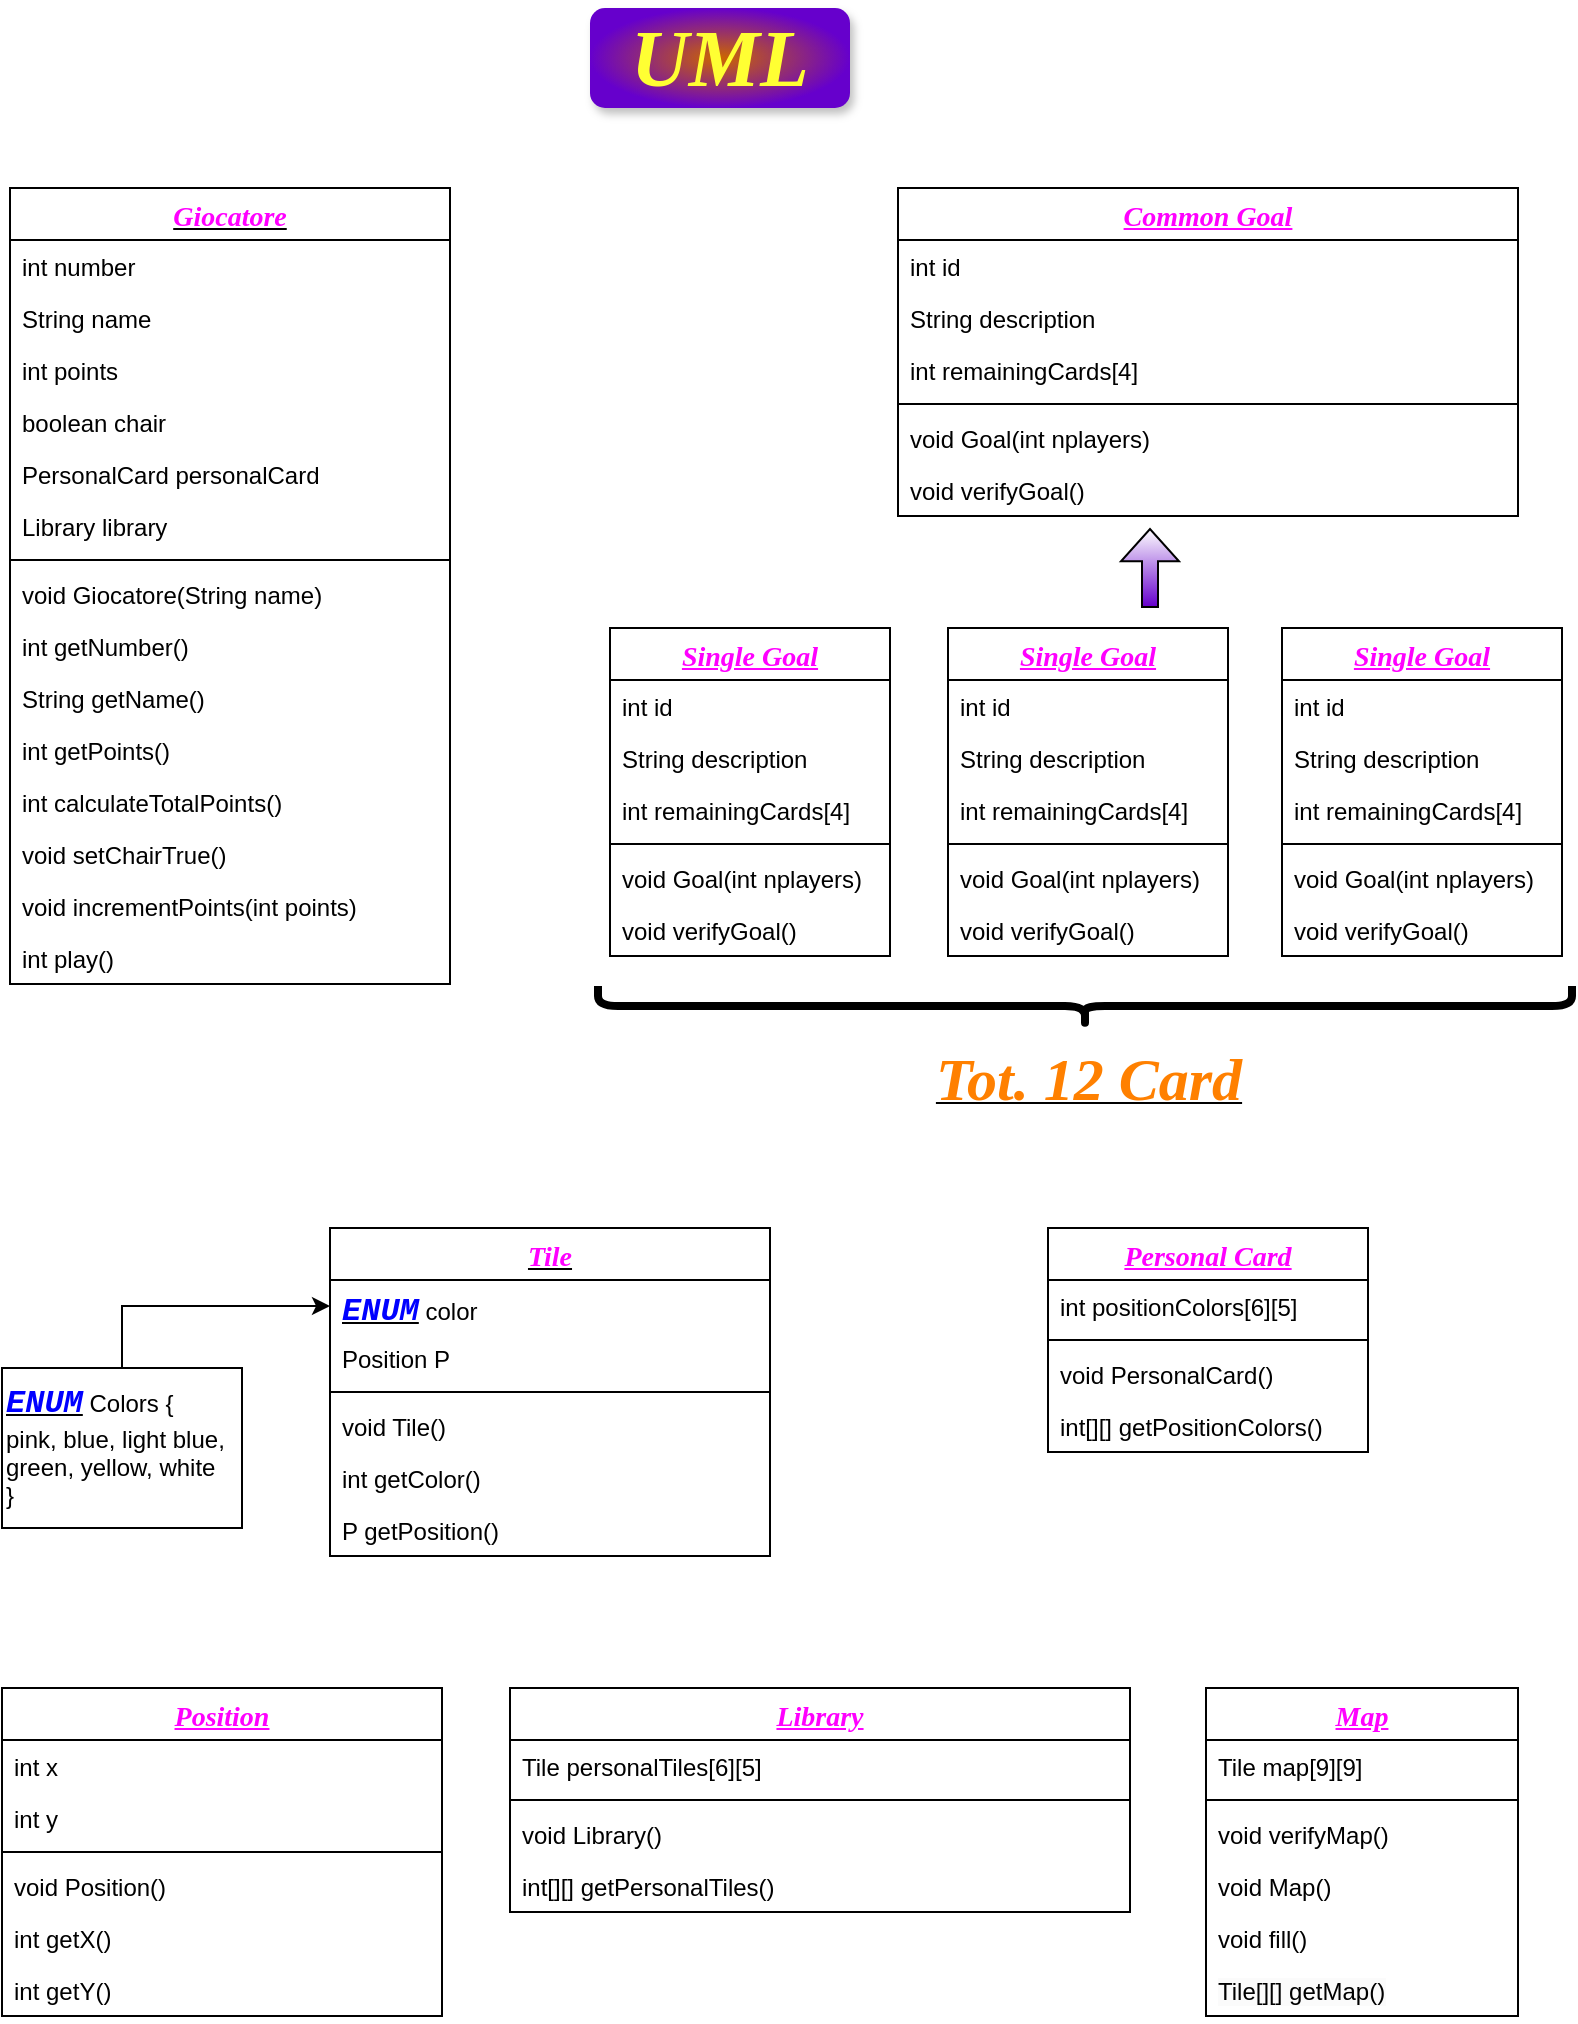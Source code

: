 <mxfile version="21.1.2" type="google">
  <diagram name="Pagina-1" id="Lym-lsf34xBTletWVme-">
    <mxGraphModel grid="1" page="1" gridSize="10" guides="1" tooltips="1" connect="1" arrows="1" fold="1" pageScale="1" pageWidth="827" pageHeight="1169" background="#ffffff" math="0" shadow="0">
      <root>
        <mxCell id="0" />
        <mxCell id="1" parent="0" />
        <mxCell id="SDPUHOjMvNKguAPm8x-i-1" value="&lt;i&gt;&lt;u&gt;&lt;font color=&quot;#ff00ff&quot; face=&quot;Comic Sans MS&quot; style=&quot;font-size: 14px;&quot;&gt;Giocatore&lt;/font&gt;&lt;/u&gt;&lt;/i&gt;" style="swimlane;fontStyle=1;align=center;verticalAlign=top;childLayout=stackLayout;horizontal=1;startSize=26;horizontalStack=0;resizeParent=1;resizeParentMax=0;resizeLast=0;collapsible=1;marginBottom=0;whiteSpace=wrap;html=1;" vertex="1" parent="1">
          <mxGeometry x="30" y="120" width="220" height="398" as="geometry" />
        </mxCell>
        <mxCell id="SDPUHOjMvNKguAPm8x-i-2" value="int number" style="text;strokeColor=none;fillColor=none;align=left;verticalAlign=top;spacingLeft=4;spacingRight=4;overflow=hidden;rotatable=0;points=[[0,0.5],[1,0.5]];portConstraint=eastwest;whiteSpace=wrap;html=1;" vertex="1" parent="SDPUHOjMvNKguAPm8x-i-1">
          <mxGeometry y="26" width="220" height="26" as="geometry" />
        </mxCell>
        <mxCell id="SDPUHOjMvNKguAPm8x-i-12" value="String name" style="text;strokeColor=none;fillColor=none;align=left;verticalAlign=top;spacingLeft=4;spacingRight=4;overflow=hidden;rotatable=0;points=[[0,0.5],[1,0.5]];portConstraint=eastwest;whiteSpace=wrap;html=1;" vertex="1" parent="SDPUHOjMvNKguAPm8x-i-1">
          <mxGeometry y="52" width="220" height="26" as="geometry" />
        </mxCell>
        <mxCell id="SDPUHOjMvNKguAPm8x-i-13" value="int points" style="text;strokeColor=none;fillColor=none;align=left;verticalAlign=top;spacingLeft=4;spacingRight=4;overflow=hidden;rotatable=0;points=[[0,0.5],[1,0.5]];portConstraint=eastwest;whiteSpace=wrap;html=1;" vertex="1" parent="SDPUHOjMvNKguAPm8x-i-1">
          <mxGeometry y="78" width="220" height="26" as="geometry" />
        </mxCell>
        <mxCell id="j94k8GAFKueLytWgnJ2b-1" value="boolean chair" style="text;strokeColor=none;fillColor=none;align=left;verticalAlign=top;spacingLeft=4;spacingRight=4;overflow=hidden;rotatable=0;points=[[0,0.5],[1,0.5]];portConstraint=eastwest;whiteSpace=wrap;html=1;" vertex="1" parent="SDPUHOjMvNKguAPm8x-i-1">
          <mxGeometry y="104" width="220" height="26" as="geometry" />
        </mxCell>
        <mxCell id="SDPUHOjMvNKguAPm8x-i-14" value="PersonalCard personalCard" style="text;strokeColor=none;fillColor=none;align=left;verticalAlign=top;spacingLeft=4;spacingRight=4;overflow=hidden;rotatable=0;points=[[0,0.5],[1,0.5]];portConstraint=eastwest;whiteSpace=wrap;html=1;" vertex="1" parent="SDPUHOjMvNKguAPm8x-i-1">
          <mxGeometry y="130" width="220" height="26" as="geometry" />
        </mxCell>
        <mxCell id="SDPUHOjMvNKguAPm8x-i-15" value="Library library" style="text;strokeColor=none;fillColor=none;align=left;verticalAlign=top;spacingLeft=4;spacingRight=4;overflow=hidden;rotatable=0;points=[[0,0.5],[1,0.5]];portConstraint=eastwest;whiteSpace=wrap;html=1;" vertex="1" parent="SDPUHOjMvNKguAPm8x-i-1">
          <mxGeometry y="156" width="220" height="26" as="geometry" />
        </mxCell>
        <mxCell id="SDPUHOjMvNKguAPm8x-i-3" value="" style="line;strokeWidth=1;fillColor=none;align=left;verticalAlign=middle;spacingTop=-1;spacingLeft=3;spacingRight=3;rotatable=0;labelPosition=right;points=[];portConstraint=eastwest;strokeColor=inherit;" vertex="1" parent="SDPUHOjMvNKguAPm8x-i-1">
          <mxGeometry y="182" width="220" height="8" as="geometry" />
        </mxCell>
        <mxCell id="SDPUHOjMvNKguAPm8x-i-4" value="void Giocatore(String name)&lt;br&gt;" style="text;strokeColor=none;fillColor=none;align=left;verticalAlign=top;spacingLeft=4;spacingRight=4;overflow=hidden;rotatable=0;points=[[0,0.5],[1,0.5]];portConstraint=eastwest;whiteSpace=wrap;html=1;" vertex="1" parent="SDPUHOjMvNKguAPm8x-i-1">
          <mxGeometry y="190" width="220" height="26" as="geometry" />
        </mxCell>
        <mxCell id="SDPUHOjMvNKguAPm8x-i-44" value="int getNumber()" style="text;strokeColor=none;fillColor=none;align=left;verticalAlign=top;spacingLeft=4;spacingRight=4;overflow=hidden;rotatable=0;points=[[0,0.5],[1,0.5]];portConstraint=eastwest;whiteSpace=wrap;html=1;" vertex="1" parent="SDPUHOjMvNKguAPm8x-i-1">
          <mxGeometry y="216" width="220" height="26" as="geometry" />
        </mxCell>
        <mxCell id="SDPUHOjMvNKguAPm8x-i-46" value="String getName()" style="text;strokeColor=none;fillColor=none;align=left;verticalAlign=top;spacingLeft=4;spacingRight=4;overflow=hidden;rotatable=0;points=[[0,0.5],[1,0.5]];portConstraint=eastwest;whiteSpace=wrap;html=1;" vertex="1" parent="SDPUHOjMvNKguAPm8x-i-1">
          <mxGeometry y="242" width="220" height="26" as="geometry" />
        </mxCell>
        <mxCell id="SDPUHOjMvNKguAPm8x-i-47" value="int getPoints()" style="text;strokeColor=none;fillColor=none;align=left;verticalAlign=top;spacingLeft=4;spacingRight=4;overflow=hidden;rotatable=0;points=[[0,0.5],[1,0.5]];portConstraint=eastwest;whiteSpace=wrap;html=1;" vertex="1" parent="SDPUHOjMvNKguAPm8x-i-1">
          <mxGeometry y="268" width="220" height="26" as="geometry" />
        </mxCell>
        <mxCell id="SDPUHOjMvNKguAPm8x-i-48" value="int calculateTotalPoints()&lt;br&gt;" style="text;strokeColor=none;fillColor=none;align=left;verticalAlign=top;spacingLeft=4;spacingRight=4;overflow=hidden;rotatable=0;points=[[0,0.5],[1,0.5]];portConstraint=eastwest;whiteSpace=wrap;html=1;" vertex="1" parent="SDPUHOjMvNKguAPm8x-i-1">
          <mxGeometry y="294" width="220" height="26" as="geometry" />
        </mxCell>
        <mxCell id="SDPUHOjMvNKguAPm8x-i-49" value="void setChairTrue()" style="text;strokeColor=none;fillColor=none;align=left;verticalAlign=top;spacingLeft=4;spacingRight=4;overflow=hidden;rotatable=0;points=[[0,0.5],[1,0.5]];portConstraint=eastwest;whiteSpace=wrap;html=1;" vertex="1" parent="SDPUHOjMvNKguAPm8x-i-1">
          <mxGeometry y="320" width="220" height="26" as="geometry" />
        </mxCell>
        <mxCell id="SDPUHOjMvNKguAPm8x-i-50" value="void incrementPoints(int points)" style="text;strokeColor=none;fillColor=none;align=left;verticalAlign=top;spacingLeft=4;spacingRight=4;overflow=hidden;rotatable=0;points=[[0,0.5],[1,0.5]];portConstraint=eastwest;whiteSpace=wrap;html=1;" vertex="1" parent="SDPUHOjMvNKguAPm8x-i-1">
          <mxGeometry y="346" width="220" height="26" as="geometry" />
        </mxCell>
        <mxCell id="SDPUHOjMvNKguAPm8x-i-51" value="int play()" style="text;strokeColor=none;fillColor=none;align=left;verticalAlign=top;spacingLeft=4;spacingRight=4;overflow=hidden;rotatable=0;points=[[0,0.5],[1,0.5]];portConstraint=eastwest;whiteSpace=wrap;html=1;" vertex="1" parent="SDPUHOjMvNKguAPm8x-i-1">
          <mxGeometry y="372" width="220" height="26" as="geometry" />
        </mxCell>
        <mxCell id="SDPUHOjMvNKguAPm8x-i-5" value="&lt;font color=&quot;#ff00ff&quot; face=&quot;Comic Sans MS&quot;&gt;&lt;span style=&quot;font-size: 14px;&quot;&gt;&lt;i&gt;&lt;u&gt;Common Goal&lt;/u&gt;&lt;/i&gt;&lt;/span&gt;&lt;/font&gt;" style="swimlane;fontStyle=1;align=center;verticalAlign=top;childLayout=stackLayout;horizontal=1;startSize=26;horizontalStack=0;resizeParent=1;resizeParentMax=0;resizeLast=0;collapsible=1;marginBottom=0;whiteSpace=wrap;html=1;" vertex="1" parent="1">
          <mxGeometry x="474" y="120" width="310" height="164" as="geometry" />
        </mxCell>
        <mxCell id="SDPUHOjMvNKguAPm8x-i-6" value="int id" style="text;strokeColor=none;fillColor=none;align=left;verticalAlign=top;spacingLeft=4;spacingRight=4;overflow=hidden;rotatable=0;points=[[0,0.5],[1,0.5]];portConstraint=eastwest;whiteSpace=wrap;html=1;" vertex="1" parent="SDPUHOjMvNKguAPm8x-i-5">
          <mxGeometry y="26" width="310" height="26" as="geometry" />
        </mxCell>
        <mxCell id="SDPUHOjMvNKguAPm8x-i-16" value="String description" style="text;strokeColor=none;fillColor=none;align=left;verticalAlign=top;spacingLeft=4;spacingRight=4;overflow=hidden;rotatable=0;points=[[0,0.5],[1,0.5]];portConstraint=eastwest;whiteSpace=wrap;html=1;" vertex="1" parent="SDPUHOjMvNKguAPm8x-i-5">
          <mxGeometry y="52" width="310" height="26" as="geometry" />
        </mxCell>
        <mxCell id="SDPUHOjMvNKguAPm8x-i-60" value="int remainingCards[4]" style="text;strokeColor=none;fillColor=none;align=left;verticalAlign=top;spacingLeft=4;spacingRight=4;overflow=hidden;rotatable=0;points=[[0,0.5],[1,0.5]];portConstraint=eastwest;whiteSpace=wrap;html=1;" vertex="1" parent="SDPUHOjMvNKguAPm8x-i-5">
          <mxGeometry y="78" width="310" height="26" as="geometry" />
        </mxCell>
        <mxCell id="SDPUHOjMvNKguAPm8x-i-7" value="" style="line;strokeWidth=1;fillColor=none;align=left;verticalAlign=middle;spacingTop=-1;spacingLeft=3;spacingRight=3;rotatable=0;labelPosition=right;points=[];portConstraint=eastwest;strokeColor=inherit;" vertex="1" parent="SDPUHOjMvNKguAPm8x-i-5">
          <mxGeometry y="104" width="310" height="8" as="geometry" />
        </mxCell>
        <mxCell id="SDPUHOjMvNKguAPm8x-i-8" value="void Goal(int nplayers)" style="text;strokeColor=none;fillColor=none;align=left;verticalAlign=top;spacingLeft=4;spacingRight=4;overflow=hidden;rotatable=0;points=[[0,0.5],[1,0.5]];portConstraint=eastwest;whiteSpace=wrap;html=1;" vertex="1" parent="SDPUHOjMvNKguAPm8x-i-5">
          <mxGeometry y="112" width="310" height="26" as="geometry" />
        </mxCell>
        <mxCell id="SDPUHOjMvNKguAPm8x-i-59" value="void verifyGoal()" style="text;strokeColor=none;fillColor=none;align=left;verticalAlign=top;spacingLeft=4;spacingRight=4;overflow=hidden;rotatable=0;points=[[0,0.5],[1,0.5]];portConstraint=eastwest;whiteSpace=wrap;html=1;" vertex="1" parent="SDPUHOjMvNKguAPm8x-i-5">
          <mxGeometry y="138" width="310" height="26" as="geometry" />
        </mxCell>
        <mxCell id="SDPUHOjMvNKguAPm8x-i-18" value="&lt;font color=&quot;#ff00ff&quot; face=&quot;Comic Sans MS&quot;&gt;&lt;span style=&quot;font-size: 14px;&quot;&gt;&lt;i&gt;&lt;u&gt;Personal Card&lt;/u&gt;&lt;/i&gt;&lt;/span&gt;&lt;/font&gt;" style="swimlane;fontStyle=1;align=center;verticalAlign=top;childLayout=stackLayout;horizontal=1;startSize=26;horizontalStack=0;resizeParent=1;resizeParentMax=0;resizeLast=0;collapsible=1;marginBottom=0;whiteSpace=wrap;html=1;" vertex="1" parent="1">
          <mxGeometry x="549" y="640" width="160" height="112" as="geometry" />
        </mxCell>
        <mxCell id="SDPUHOjMvNKguAPm8x-i-22" value="int positionColors[6][5]" style="text;strokeColor=none;fillColor=none;align=left;verticalAlign=top;spacingLeft=4;spacingRight=4;overflow=hidden;rotatable=0;points=[[0,0.5],[1,0.5]];portConstraint=eastwest;whiteSpace=wrap;html=1;" vertex="1" parent="SDPUHOjMvNKguAPm8x-i-18">
          <mxGeometry y="26" width="160" height="26" as="geometry" />
        </mxCell>
        <mxCell id="SDPUHOjMvNKguAPm8x-i-20" value="" style="line;strokeWidth=1;fillColor=none;align=left;verticalAlign=middle;spacingTop=-1;spacingLeft=3;spacingRight=3;rotatable=0;labelPosition=right;points=[];portConstraint=eastwest;strokeColor=inherit;" vertex="1" parent="SDPUHOjMvNKguAPm8x-i-18">
          <mxGeometry y="52" width="160" height="8" as="geometry" />
        </mxCell>
        <mxCell id="SDPUHOjMvNKguAPm8x-i-21" value="void PersonalCard()" style="text;strokeColor=none;fillColor=none;align=left;verticalAlign=top;spacingLeft=4;spacingRight=4;overflow=hidden;rotatable=0;points=[[0,0.5],[1,0.5]];portConstraint=eastwest;whiteSpace=wrap;html=1;" vertex="1" parent="SDPUHOjMvNKguAPm8x-i-18">
          <mxGeometry y="60" width="160" height="26" as="geometry" />
        </mxCell>
        <mxCell id="SDPUHOjMvNKguAPm8x-i-62" value="int[][] getPositionColors()" style="text;strokeColor=none;fillColor=none;align=left;verticalAlign=top;spacingLeft=4;spacingRight=4;overflow=hidden;rotatable=0;points=[[0,0.5],[1,0.5]];portConstraint=eastwest;whiteSpace=wrap;html=1;" vertex="1" parent="SDPUHOjMvNKguAPm8x-i-18">
          <mxGeometry y="86" width="160" height="26" as="geometry" />
        </mxCell>
        <mxCell id="SDPUHOjMvNKguAPm8x-i-25" value="&lt;i style=&quot;border-color: var(--border-color);&quot;&gt;&lt;u style=&quot;border-color: var(--border-color);&quot;&gt;&lt;font color=&quot;#ff00ff&quot; style=&quot;border-color: var(--border-color); font-size: 14px;&quot; face=&quot;Comic Sans MS&quot;&gt;Tile&lt;/font&gt;&lt;/u&gt;&lt;/i&gt;" style="swimlane;fontStyle=1;align=center;verticalAlign=top;childLayout=stackLayout;horizontal=1;startSize=26;horizontalStack=0;resizeParent=1;resizeParentMax=0;resizeLast=0;collapsible=1;marginBottom=0;whiteSpace=wrap;html=1;" vertex="1" parent="1">
          <mxGeometry x="190" y="640" width="220" height="164" as="geometry" />
        </mxCell>
        <mxCell id="SDPUHOjMvNKguAPm8x-i-29" value="&lt;b&gt;&lt;i&gt;&lt;u&gt;&lt;font color=&quot;#0000ff&quot; style=&quot;font-size: 16px;&quot; face=&quot;Courier New&quot;&gt;ENUM&lt;/font&gt;&lt;/u&gt;&lt;/i&gt;&lt;/b&gt; color" style="text;strokeColor=none;fillColor=none;align=left;verticalAlign=top;spacingLeft=4;spacingRight=4;overflow=hidden;rotatable=0;points=[[0,0.5],[1,0.5]];portConstraint=eastwest;whiteSpace=wrap;html=1;" vertex="1" parent="SDPUHOjMvNKguAPm8x-i-25">
          <mxGeometry y="26" width="220" height="26" as="geometry" />
        </mxCell>
        <mxCell id="SDPUHOjMvNKguAPm8x-i-30" value="Position P" style="text;strokeColor=none;fillColor=none;align=left;verticalAlign=top;spacingLeft=4;spacingRight=4;overflow=hidden;rotatable=0;points=[[0,0.5],[1,0.5]];portConstraint=eastwest;whiteSpace=wrap;html=1;" vertex="1" parent="SDPUHOjMvNKguAPm8x-i-25">
          <mxGeometry y="52" width="220" height="26" as="geometry" />
        </mxCell>
        <mxCell id="SDPUHOjMvNKguAPm8x-i-27" value="" style="line;strokeWidth=1;fillColor=none;align=left;verticalAlign=middle;spacingTop=-1;spacingLeft=3;spacingRight=3;rotatable=0;labelPosition=right;points=[];portConstraint=eastwest;strokeColor=inherit;" vertex="1" parent="SDPUHOjMvNKguAPm8x-i-25">
          <mxGeometry y="78" width="220" height="8" as="geometry" />
        </mxCell>
        <mxCell id="SDPUHOjMvNKguAPm8x-i-28" value="void Tile()&lt;br&gt;" style="text;strokeColor=none;fillColor=none;align=left;verticalAlign=top;spacingLeft=4;spacingRight=4;overflow=hidden;rotatable=0;points=[[0,0.5],[1,0.5]];portConstraint=eastwest;whiteSpace=wrap;html=1;" vertex="1" parent="SDPUHOjMvNKguAPm8x-i-25">
          <mxGeometry y="86" width="220" height="26" as="geometry" />
        </mxCell>
        <mxCell id="SDPUHOjMvNKguAPm8x-i-70" value="int getColor()&lt;br&gt;" style="text;strokeColor=none;fillColor=none;align=left;verticalAlign=top;spacingLeft=4;spacingRight=4;overflow=hidden;rotatable=0;points=[[0,0.5],[1,0.5]];portConstraint=eastwest;whiteSpace=wrap;html=1;" vertex="1" parent="SDPUHOjMvNKguAPm8x-i-25">
          <mxGeometry y="112" width="220" height="26" as="geometry" />
        </mxCell>
        <mxCell id="SDPUHOjMvNKguAPm8x-i-71" value="P getPosition()" style="text;strokeColor=none;fillColor=none;align=left;verticalAlign=top;spacingLeft=4;spacingRight=4;overflow=hidden;rotatable=0;points=[[0,0.5],[1,0.5]];portConstraint=eastwest;whiteSpace=wrap;html=1;" vertex="1" parent="SDPUHOjMvNKguAPm8x-i-25">
          <mxGeometry y="138" width="220" height="26" as="geometry" />
        </mxCell>
        <mxCell id="j94k8GAFKueLytWgnJ2b-3" value="&lt;font face=&quot;Comic Sans MS&quot; color=&quot;#ff00ff&quot;&gt;&lt;span style=&quot;font-size: 14px;&quot;&gt;&lt;i&gt;&lt;u&gt;Library&lt;/u&gt;&lt;/i&gt;&lt;/span&gt;&lt;/font&gt;" style="swimlane;fontStyle=1;align=center;verticalAlign=top;childLayout=stackLayout;horizontal=1;startSize=26;horizontalStack=0;resizeParent=1;resizeParentMax=0;resizeLast=0;collapsible=1;marginBottom=0;whiteSpace=wrap;html=1;" vertex="1" parent="1">
          <mxGeometry x="280" y="870" width="310" height="112" as="geometry" />
        </mxCell>
        <mxCell id="j94k8GAFKueLytWgnJ2b-4" value="Tile personalTiles[6][5]" style="text;strokeColor=none;fillColor=none;align=left;verticalAlign=top;spacingLeft=4;spacingRight=4;overflow=hidden;rotatable=0;points=[[0,0.5],[1,0.5]];portConstraint=eastwest;whiteSpace=wrap;html=1;" vertex="1" parent="j94k8GAFKueLytWgnJ2b-3">
          <mxGeometry y="26" width="310" height="26" as="geometry" />
        </mxCell>
        <mxCell id="j94k8GAFKueLytWgnJ2b-5" value="" style="line;strokeWidth=1;fillColor=none;align=left;verticalAlign=middle;spacingTop=-1;spacingLeft=3;spacingRight=3;rotatable=0;labelPosition=right;points=[];portConstraint=eastwest;strokeColor=inherit;" vertex="1" parent="j94k8GAFKueLytWgnJ2b-3">
          <mxGeometry y="52" width="310" height="8" as="geometry" />
        </mxCell>
        <mxCell id="j94k8GAFKueLytWgnJ2b-6" value="void Library()" style="text;strokeColor=none;fillColor=none;align=left;verticalAlign=top;spacingLeft=4;spacingRight=4;overflow=hidden;rotatable=0;points=[[0,0.5],[1,0.5]];portConstraint=eastwest;whiteSpace=wrap;html=1;" vertex="1" parent="j94k8GAFKueLytWgnJ2b-3">
          <mxGeometry y="60" width="310" height="26" as="geometry" />
        </mxCell>
        <mxCell id="SDPUHOjMvNKguAPm8x-i-63" value="int[][] getPersonalTiles()" style="text;strokeColor=none;fillColor=none;align=left;verticalAlign=top;spacingLeft=4;spacingRight=4;overflow=hidden;rotatable=0;points=[[0,0.5],[1,0.5]];portConstraint=eastwest;whiteSpace=wrap;html=1;" vertex="1" parent="j94k8GAFKueLytWgnJ2b-3">
          <mxGeometry y="86" width="310" height="26" as="geometry" />
        </mxCell>
        <mxCell id="SDPUHOjMvNKguAPm8x-i-31" value="&lt;font face=&quot;Comic Sans MS&quot; color=&quot;#ff00ff&quot;&gt;&lt;span style=&quot;font-size: 14px;&quot;&gt;&lt;i&gt;&lt;u&gt;Position&lt;/u&gt;&lt;/i&gt;&lt;/span&gt;&lt;/font&gt;" style="swimlane;fontStyle=1;align=center;verticalAlign=top;childLayout=stackLayout;horizontal=1;startSize=26;horizontalStack=0;resizeParent=1;resizeParentMax=0;resizeLast=0;collapsible=1;marginBottom=0;whiteSpace=wrap;html=1;" vertex="1" parent="1">
          <mxGeometry x="26" y="870" width="220" height="164" as="geometry" />
        </mxCell>
        <mxCell id="SDPUHOjMvNKguAPm8x-i-32" value="int x" style="text;strokeColor=none;fillColor=none;align=left;verticalAlign=top;spacingLeft=4;spacingRight=4;overflow=hidden;rotatable=0;points=[[0,0.5],[1,0.5]];portConstraint=eastwest;whiteSpace=wrap;html=1;" vertex="1" parent="SDPUHOjMvNKguAPm8x-i-31">
          <mxGeometry y="26" width="220" height="26" as="geometry" />
        </mxCell>
        <mxCell id="SDPUHOjMvNKguAPm8x-i-35" value="int y" style="text;strokeColor=none;fillColor=none;align=left;verticalAlign=top;spacingLeft=4;spacingRight=4;overflow=hidden;rotatable=0;points=[[0,0.5],[1,0.5]];portConstraint=eastwest;whiteSpace=wrap;html=1;" vertex="1" parent="SDPUHOjMvNKguAPm8x-i-31">
          <mxGeometry y="52" width="220" height="26" as="geometry" />
        </mxCell>
        <mxCell id="SDPUHOjMvNKguAPm8x-i-33" value="" style="line;strokeWidth=1;fillColor=none;align=left;verticalAlign=middle;spacingTop=-1;spacingLeft=3;spacingRight=3;rotatable=0;labelPosition=right;points=[];portConstraint=eastwest;strokeColor=inherit;" vertex="1" parent="SDPUHOjMvNKguAPm8x-i-31">
          <mxGeometry y="78" width="220" height="8" as="geometry" />
        </mxCell>
        <mxCell id="SDPUHOjMvNKguAPm8x-i-34" value="void Position()" style="text;strokeColor=none;fillColor=none;align=left;verticalAlign=top;spacingLeft=4;spacingRight=4;overflow=hidden;rotatable=0;points=[[0,0.5],[1,0.5]];portConstraint=eastwest;whiteSpace=wrap;html=1;" vertex="1" parent="SDPUHOjMvNKguAPm8x-i-31">
          <mxGeometry y="86" width="220" height="26" as="geometry" />
        </mxCell>
        <mxCell id="SDPUHOjMvNKguAPm8x-i-65" value="int getX()" style="text;strokeColor=none;fillColor=none;align=left;verticalAlign=top;spacingLeft=4;spacingRight=4;overflow=hidden;rotatable=0;points=[[0,0.5],[1,0.5]];portConstraint=eastwest;whiteSpace=wrap;html=1;" vertex="1" parent="SDPUHOjMvNKguAPm8x-i-31">
          <mxGeometry y="112" width="220" height="26" as="geometry" />
        </mxCell>
        <mxCell id="SDPUHOjMvNKguAPm8x-i-66" value="int getY()" style="text;strokeColor=none;fillColor=none;align=left;verticalAlign=top;spacingLeft=4;spacingRight=4;overflow=hidden;rotatable=0;points=[[0,0.5],[1,0.5]];portConstraint=eastwest;whiteSpace=wrap;html=1;" vertex="1" parent="SDPUHOjMvNKguAPm8x-i-31">
          <mxGeometry y="138" width="220" height="26" as="geometry" />
        </mxCell>
        <mxCell id="SDPUHOjMvNKguAPm8x-i-36" value="&lt;font face=&quot;Comic Sans MS&quot; color=&quot;#ff00ff&quot;&gt;&lt;span style=&quot;font-size: 14px;&quot;&gt;&lt;i&gt;&lt;u&gt;Map&lt;/u&gt;&lt;/i&gt;&lt;/span&gt;&lt;/font&gt;" style="swimlane;fontStyle=1;align=center;verticalAlign=top;childLayout=stackLayout;horizontal=1;startSize=26;horizontalStack=0;resizeParent=1;resizeParentMax=0;resizeLast=0;collapsible=1;marginBottom=0;whiteSpace=wrap;html=1;" vertex="1" parent="1">
          <mxGeometry x="628" y="870" width="156" height="164" as="geometry" />
        </mxCell>
        <mxCell id="SDPUHOjMvNKguAPm8x-i-37" value="Tile map[9][9]" style="text;strokeColor=none;fillColor=none;align=left;verticalAlign=top;spacingLeft=4;spacingRight=4;overflow=hidden;rotatable=0;points=[[0,0.5],[1,0.5]];portConstraint=eastwest;whiteSpace=wrap;html=1;" vertex="1" parent="SDPUHOjMvNKguAPm8x-i-36">
          <mxGeometry y="26" width="156" height="26" as="geometry" />
        </mxCell>
        <mxCell id="SDPUHOjMvNKguAPm8x-i-38" value="" style="line;strokeWidth=1;fillColor=none;align=left;verticalAlign=middle;spacingTop=-1;spacingLeft=3;spacingRight=3;rotatable=0;labelPosition=right;points=[];portConstraint=eastwest;strokeColor=inherit;" vertex="1" parent="SDPUHOjMvNKguAPm8x-i-36">
          <mxGeometry y="52" width="156" height="8" as="geometry" />
        </mxCell>
        <mxCell id="SDPUHOjMvNKguAPm8x-i-39" value="void verifyMap()" style="text;strokeColor=none;fillColor=none;align=left;verticalAlign=top;spacingLeft=4;spacingRight=4;overflow=hidden;rotatable=0;points=[[0,0.5],[1,0.5]];portConstraint=eastwest;whiteSpace=wrap;html=1;" vertex="1" parent="SDPUHOjMvNKguAPm8x-i-36">
          <mxGeometry y="60" width="156" height="26" as="geometry" />
        </mxCell>
        <mxCell id="SDPUHOjMvNKguAPm8x-i-54" value="void Map()" style="text;strokeColor=none;fillColor=none;align=left;verticalAlign=top;spacingLeft=4;spacingRight=4;overflow=hidden;rotatable=0;points=[[0,0.5],[1,0.5]];portConstraint=eastwest;whiteSpace=wrap;html=1;" vertex="1" parent="SDPUHOjMvNKguAPm8x-i-36">
          <mxGeometry y="86" width="156" height="26" as="geometry" />
        </mxCell>
        <mxCell id="SDPUHOjMvNKguAPm8x-i-55" value="void fill()" style="text;strokeColor=none;fillColor=none;align=left;verticalAlign=top;spacingLeft=4;spacingRight=4;overflow=hidden;rotatable=0;points=[[0,0.5],[1,0.5]];portConstraint=eastwest;whiteSpace=wrap;html=1;" vertex="1" parent="SDPUHOjMvNKguAPm8x-i-36">
          <mxGeometry y="112" width="156" height="26" as="geometry" />
        </mxCell>
        <mxCell id="SDPUHOjMvNKguAPm8x-i-68" value="&lt;span style=&quot;color: rgb(0, 0, 0); font-family: Helvetica; font-size: 12px; font-style: normal; font-variant-ligatures: normal; font-variant-caps: normal; font-weight: 400; letter-spacing: normal; orphans: 2; text-align: left; text-indent: 0px; text-transform: none; widows: 2; word-spacing: 0px; -webkit-text-stroke-width: 0px; background-color: rgb(251, 251, 251); text-decoration-thickness: initial; text-decoration-style: initial; text-decoration-color: initial; float: none; display: inline !important;&quot;&gt;Tile[][] getMap()&lt;/span&gt;&lt;br&gt;" style="text;strokeColor=none;fillColor=none;align=left;verticalAlign=top;spacingLeft=4;spacingRight=4;overflow=hidden;rotatable=0;points=[[0,0.5],[1,0.5]];portConstraint=eastwest;whiteSpace=wrap;html=1;" vertex="1" parent="SDPUHOjMvNKguAPm8x-i-36">
          <mxGeometry y="138" width="156" height="26" as="geometry" />
        </mxCell>
        <mxCell id="DMbDk3YFuspJmu81PwHm-1" value="&lt;font color=&quot;#ff00ff&quot; face=&quot;Comic Sans MS&quot;&gt;&lt;span style=&quot;font-size: 14px;&quot;&gt;&lt;i&gt;&lt;u&gt;Single Goal&lt;/u&gt;&lt;/i&gt;&lt;/span&gt;&lt;/font&gt;" style="swimlane;fontStyle=1;align=center;verticalAlign=top;childLayout=stackLayout;horizontal=1;startSize=26;horizontalStack=0;resizeParent=1;resizeParentMax=0;resizeLast=0;collapsible=1;marginBottom=0;whiteSpace=wrap;html=1;" vertex="1" parent="1">
          <mxGeometry x="330" y="340" width="140" height="164" as="geometry" />
        </mxCell>
        <mxCell id="DMbDk3YFuspJmu81PwHm-2" value="int id" style="text;strokeColor=none;fillColor=none;align=left;verticalAlign=top;spacingLeft=4;spacingRight=4;overflow=hidden;rotatable=0;points=[[0,0.5],[1,0.5]];portConstraint=eastwest;whiteSpace=wrap;html=1;" vertex="1" parent="DMbDk3YFuspJmu81PwHm-1">
          <mxGeometry y="26" width="140" height="26" as="geometry" />
        </mxCell>
        <mxCell id="DMbDk3YFuspJmu81PwHm-3" value="String description" style="text;strokeColor=none;fillColor=none;align=left;verticalAlign=top;spacingLeft=4;spacingRight=4;overflow=hidden;rotatable=0;points=[[0,0.5],[1,0.5]];portConstraint=eastwest;whiteSpace=wrap;html=1;" vertex="1" parent="DMbDk3YFuspJmu81PwHm-1">
          <mxGeometry y="52" width="140" height="26" as="geometry" />
        </mxCell>
        <mxCell id="DMbDk3YFuspJmu81PwHm-4" value="int remainingCards[4]" style="text;strokeColor=none;fillColor=none;align=left;verticalAlign=top;spacingLeft=4;spacingRight=4;overflow=hidden;rotatable=0;points=[[0,0.5],[1,0.5]];portConstraint=eastwest;whiteSpace=wrap;html=1;" vertex="1" parent="DMbDk3YFuspJmu81PwHm-1">
          <mxGeometry y="78" width="140" height="26" as="geometry" />
        </mxCell>
        <mxCell id="DMbDk3YFuspJmu81PwHm-5" value="" style="line;strokeWidth=1;fillColor=none;align=left;verticalAlign=middle;spacingTop=-1;spacingLeft=3;spacingRight=3;rotatable=0;labelPosition=right;points=[];portConstraint=eastwest;strokeColor=inherit;" vertex="1" parent="DMbDk3YFuspJmu81PwHm-1">
          <mxGeometry y="104" width="140" height="8" as="geometry" />
        </mxCell>
        <mxCell id="DMbDk3YFuspJmu81PwHm-6" value="void Goal(int nplayers)" style="text;strokeColor=none;fillColor=none;align=left;verticalAlign=top;spacingLeft=4;spacingRight=4;overflow=hidden;rotatable=0;points=[[0,0.5],[1,0.5]];portConstraint=eastwest;whiteSpace=wrap;html=1;" vertex="1" parent="DMbDk3YFuspJmu81PwHm-1">
          <mxGeometry y="112" width="140" height="26" as="geometry" />
        </mxCell>
        <mxCell id="DMbDk3YFuspJmu81PwHm-7" value="void verifyGoal()" style="text;strokeColor=none;fillColor=none;align=left;verticalAlign=top;spacingLeft=4;spacingRight=4;overflow=hidden;rotatable=0;points=[[0,0.5],[1,0.5]];portConstraint=eastwest;whiteSpace=wrap;html=1;" vertex="1" parent="DMbDk3YFuspJmu81PwHm-1">
          <mxGeometry y="138" width="140" height="26" as="geometry" />
        </mxCell>
        <mxCell id="DMbDk3YFuspJmu81PwHm-9" value="" style="shape=flexArrow;endArrow=classic;html=1;rounded=0;width=8;endSize=5.049;fillColor=default;gradientColor=#6600CC;gradientDirection=south;" edge="1" parent="1">
          <mxGeometry width="50" height="50" relative="1" as="geometry">
            <mxPoint x="600" y="330" as="sourcePoint" />
            <mxPoint x="600" y="290" as="targetPoint" />
            <Array as="points">
              <mxPoint x="600" y="330" />
            </Array>
          </mxGeometry>
        </mxCell>
        <mxCell id="DMbDk3YFuspJmu81PwHm-12" style="edgeStyle=orthogonalEdgeStyle;rounded=0;orthogonalLoop=1;jettySize=auto;html=1;entryX=0;entryY=0.5;entryDx=0;entryDy=0;" edge="1" parent="1" source="DMbDk3YFuspJmu81PwHm-11" target="SDPUHOjMvNKguAPm8x-i-29">
          <mxGeometry relative="1" as="geometry">
            <Array as="points">
              <mxPoint x="86" y="679" />
            </Array>
          </mxGeometry>
        </mxCell>
        <mxCell id="DMbDk3YFuspJmu81PwHm-11" value="&lt;b&gt;&lt;i&gt;&lt;u&gt;&lt;font color=&quot;#0000ff&quot; style=&quot;font-size: 16px;&quot; face=&quot;Courier New&quot;&gt;ENUM&lt;/font&gt;&lt;/u&gt;&lt;/i&gt;&lt;/b&gt;&amp;nbsp;Colors {&lt;br&gt;pink, blue, light blue, green, yellow, white&lt;br&gt;}" style="rounded=0;whiteSpace=wrap;html=1;align=left;" vertex="1" parent="1">
          <mxGeometry x="26" y="710" width="120" height="80" as="geometry" />
        </mxCell>
        <mxCell id="h1H1eTU5e_wSvXtNcCdn-1" value="&lt;b&gt;&lt;i&gt;&lt;font color=&quot;#ffff33&quot; face=&quot;Verdana&quot; style=&quot;font-size: 40px;&quot;&gt;UML&lt;/font&gt;&lt;/i&gt;&lt;/b&gt;" style="text;html=1;strokeColor=none;fillColor=#CC6600;align=center;verticalAlign=middle;whiteSpace=wrap;rounded=1;gradientColor=#6600CC;gradientDirection=radial;glass=0;shadow=1;" vertex="1" parent="1">
          <mxGeometry x="320" y="30" width="130" height="50" as="geometry" />
        </mxCell>
        <mxCell id="h1H1eTU5e_wSvXtNcCdn-3" value="&lt;font color=&quot;#ff00ff&quot; face=&quot;Comic Sans MS&quot;&gt;&lt;span style=&quot;font-size: 14px;&quot;&gt;&lt;i&gt;&lt;u&gt;Single Goal&lt;/u&gt;&lt;/i&gt;&lt;/span&gt;&lt;/font&gt;" style="swimlane;fontStyle=1;align=center;verticalAlign=top;childLayout=stackLayout;horizontal=1;startSize=26;horizontalStack=0;resizeParent=1;resizeParentMax=0;resizeLast=0;collapsible=1;marginBottom=0;whiteSpace=wrap;html=1;" vertex="1" parent="1">
          <mxGeometry x="499" y="340" width="140" height="164" as="geometry" />
        </mxCell>
        <mxCell id="h1H1eTU5e_wSvXtNcCdn-4" value="int id" style="text;strokeColor=none;fillColor=none;align=left;verticalAlign=top;spacingLeft=4;spacingRight=4;overflow=hidden;rotatable=0;points=[[0,0.5],[1,0.5]];portConstraint=eastwest;whiteSpace=wrap;html=1;" vertex="1" parent="h1H1eTU5e_wSvXtNcCdn-3">
          <mxGeometry y="26" width="140" height="26" as="geometry" />
        </mxCell>
        <mxCell id="h1H1eTU5e_wSvXtNcCdn-5" value="String description" style="text;strokeColor=none;fillColor=none;align=left;verticalAlign=top;spacingLeft=4;spacingRight=4;overflow=hidden;rotatable=0;points=[[0,0.5],[1,0.5]];portConstraint=eastwest;whiteSpace=wrap;html=1;" vertex="1" parent="h1H1eTU5e_wSvXtNcCdn-3">
          <mxGeometry y="52" width="140" height="26" as="geometry" />
        </mxCell>
        <mxCell id="h1H1eTU5e_wSvXtNcCdn-6" value="int remainingCards[4]" style="text;strokeColor=none;fillColor=none;align=left;verticalAlign=top;spacingLeft=4;spacingRight=4;overflow=hidden;rotatable=0;points=[[0,0.5],[1,0.5]];portConstraint=eastwest;whiteSpace=wrap;html=1;" vertex="1" parent="h1H1eTU5e_wSvXtNcCdn-3">
          <mxGeometry y="78" width="140" height="26" as="geometry" />
        </mxCell>
        <mxCell id="h1H1eTU5e_wSvXtNcCdn-7" value="" style="line;strokeWidth=1;fillColor=none;align=left;verticalAlign=middle;spacingTop=-1;spacingLeft=3;spacingRight=3;rotatable=0;labelPosition=right;points=[];portConstraint=eastwest;strokeColor=inherit;" vertex="1" parent="h1H1eTU5e_wSvXtNcCdn-3">
          <mxGeometry y="104" width="140" height="8" as="geometry" />
        </mxCell>
        <mxCell id="h1H1eTU5e_wSvXtNcCdn-8" value="void Goal(int nplayers)" style="text;strokeColor=none;fillColor=none;align=left;verticalAlign=top;spacingLeft=4;spacingRight=4;overflow=hidden;rotatable=0;points=[[0,0.5],[1,0.5]];portConstraint=eastwest;whiteSpace=wrap;html=1;" vertex="1" parent="h1H1eTU5e_wSvXtNcCdn-3">
          <mxGeometry y="112" width="140" height="26" as="geometry" />
        </mxCell>
        <mxCell id="h1H1eTU5e_wSvXtNcCdn-9" value="void verifyGoal()" style="text;strokeColor=none;fillColor=none;align=left;verticalAlign=top;spacingLeft=4;spacingRight=4;overflow=hidden;rotatable=0;points=[[0,0.5],[1,0.5]];portConstraint=eastwest;whiteSpace=wrap;html=1;" vertex="1" parent="h1H1eTU5e_wSvXtNcCdn-3">
          <mxGeometry y="138" width="140" height="26" as="geometry" />
        </mxCell>
        <mxCell id="h1H1eTU5e_wSvXtNcCdn-10" value="&lt;font color=&quot;#ff00ff&quot; face=&quot;Comic Sans MS&quot;&gt;&lt;span style=&quot;font-size: 14px;&quot;&gt;&lt;i&gt;&lt;u&gt;Single Goal&lt;/u&gt;&lt;/i&gt;&lt;/span&gt;&lt;/font&gt;" style="swimlane;fontStyle=1;align=center;verticalAlign=top;childLayout=stackLayout;horizontal=1;startSize=26;horizontalStack=0;resizeParent=1;resizeParentMax=0;resizeLast=0;collapsible=1;marginBottom=0;whiteSpace=wrap;html=1;" vertex="1" parent="1">
          <mxGeometry x="666" y="340" width="140" height="164" as="geometry" />
        </mxCell>
        <mxCell id="h1H1eTU5e_wSvXtNcCdn-11" value="int id" style="text;strokeColor=none;fillColor=none;align=left;verticalAlign=top;spacingLeft=4;spacingRight=4;overflow=hidden;rotatable=0;points=[[0,0.5],[1,0.5]];portConstraint=eastwest;whiteSpace=wrap;html=1;" vertex="1" parent="h1H1eTU5e_wSvXtNcCdn-10">
          <mxGeometry y="26" width="140" height="26" as="geometry" />
        </mxCell>
        <mxCell id="h1H1eTU5e_wSvXtNcCdn-12" value="String description" style="text;strokeColor=none;fillColor=none;align=left;verticalAlign=top;spacingLeft=4;spacingRight=4;overflow=hidden;rotatable=0;points=[[0,0.5],[1,0.5]];portConstraint=eastwest;whiteSpace=wrap;html=1;" vertex="1" parent="h1H1eTU5e_wSvXtNcCdn-10">
          <mxGeometry y="52" width="140" height="26" as="geometry" />
        </mxCell>
        <mxCell id="h1H1eTU5e_wSvXtNcCdn-13" value="int remainingCards[4]" style="text;strokeColor=none;fillColor=none;align=left;verticalAlign=top;spacingLeft=4;spacingRight=4;overflow=hidden;rotatable=0;points=[[0,0.5],[1,0.5]];portConstraint=eastwest;whiteSpace=wrap;html=1;" vertex="1" parent="h1H1eTU5e_wSvXtNcCdn-10">
          <mxGeometry y="78" width="140" height="26" as="geometry" />
        </mxCell>
        <mxCell id="h1H1eTU5e_wSvXtNcCdn-14" value="" style="line;strokeWidth=1;fillColor=none;align=left;verticalAlign=middle;spacingTop=-1;spacingLeft=3;spacingRight=3;rotatable=0;labelPosition=right;points=[];portConstraint=eastwest;strokeColor=inherit;" vertex="1" parent="h1H1eTU5e_wSvXtNcCdn-10">
          <mxGeometry y="104" width="140" height="8" as="geometry" />
        </mxCell>
        <mxCell id="h1H1eTU5e_wSvXtNcCdn-15" value="void Goal(int nplayers)" style="text;strokeColor=none;fillColor=none;align=left;verticalAlign=top;spacingLeft=4;spacingRight=4;overflow=hidden;rotatable=0;points=[[0,0.5],[1,0.5]];portConstraint=eastwest;whiteSpace=wrap;html=1;" vertex="1" parent="h1H1eTU5e_wSvXtNcCdn-10">
          <mxGeometry y="112" width="140" height="26" as="geometry" />
        </mxCell>
        <mxCell id="h1H1eTU5e_wSvXtNcCdn-16" value="void verifyGoal()" style="text;strokeColor=none;fillColor=none;align=left;verticalAlign=top;spacingLeft=4;spacingRight=4;overflow=hidden;rotatable=0;points=[[0,0.5],[1,0.5]];portConstraint=eastwest;whiteSpace=wrap;html=1;" vertex="1" parent="h1H1eTU5e_wSvXtNcCdn-10">
          <mxGeometry y="138" width="140" height="26" as="geometry" />
        </mxCell>
        <mxCell id="h1H1eTU5e_wSvXtNcCdn-18" value="" style="shape=curlyBracket;whiteSpace=wrap;html=1;rounded=1;labelPosition=left;verticalLabelPosition=middle;align=right;verticalAlign=middle;rotation=-90;strokeWidth=4;" vertex="1" parent="1">
          <mxGeometry x="557.5" y="285.5" width="20" height="487" as="geometry" />
        </mxCell>
        <mxCell id="h1H1eTU5e_wSvXtNcCdn-19" value="&lt;b&gt;&lt;i&gt;&lt;u&gt;&lt;font color=&quot;#ff8000&quot; style=&quot;font-size: 30px;&quot; face=&quot;Times New Roman&quot;&gt;Tot. 12 Card&lt;/font&gt;&lt;/u&gt;&lt;/i&gt;&lt;/b&gt;" style="text;html=1;strokeColor=none;fillColor=default;align=center;verticalAlign=middle;whiteSpace=wrap;rounded=0;glass=0;" vertex="1" parent="1">
          <mxGeometry x="474.75" y="550" width="188.5" height="30" as="geometry" />
        </mxCell>
      </root>
    </mxGraphModel>
  </diagram>
</mxfile>
